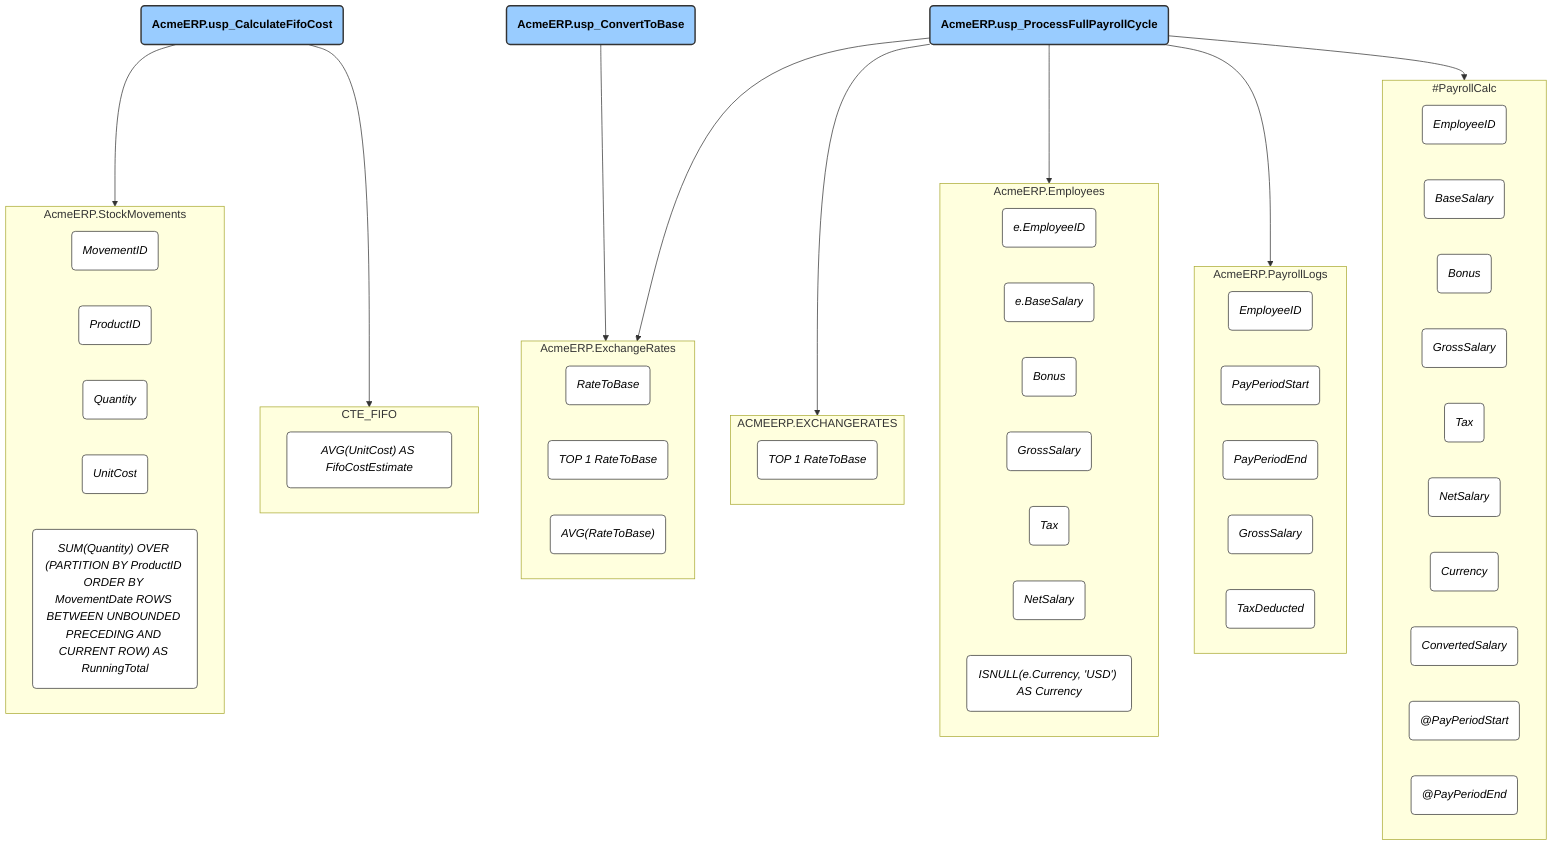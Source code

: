 graph TD
    %% Node styles
    classDef table fill:#f96,stroke:#333,stroke-width:2px,color:#000,font-weight:bold;
    classDef stored_proc fill:#9cf,stroke:#333,stroke-width:2px,color:#000,font-weight:bold;
    classDef column fill:#fff,stroke:#333,stroke-width:1px,color:#000,font-style:italic;


    subgraph ACMEERP_EXCHANGERATES["ACMEERP.EXCHANGERATES"]
        ACMEERP_EXCHANGERATES_TOP_1_RateToBase("TOP 1 RateToBase");
        class ACMEERP_EXCHANGERATES_TOP_1_RateToBase column;
    end

    subgraph AcmeERP_Employees["AcmeERP.Employees"]
        AcmeERP_Employees_e_EmployeeID("e.EmployeeID");
        class AcmeERP_Employees_e_EmployeeID column;
        AcmeERP_Employees_e_BaseSalary("e.BaseSalary");
        class AcmeERP_Employees_e_BaseSalary column;
        AcmeERP_Employees_Bonus("Bonus");
        class AcmeERP_Employees_Bonus column;
        AcmeERP_Employees_GrossSalary("GrossSalary");
        class AcmeERP_Employees_GrossSalary column;
        AcmeERP_Employees_Tax("Tax");
        class AcmeERP_Employees_Tax column;
        AcmeERP_Employees_NetSalary("NetSalary");
        class AcmeERP_Employees_NetSalary column;
        AcmeERP_Employees_ISNULL_e_Currency_USD_AS_Currency("ISNULL(e.Currency, 'USD') AS Currency");
        class AcmeERP_Employees_ISNULL_e_Currency_USD_AS_Currency column;
    end

    subgraph AcmeERP_ExchangeRates["AcmeERP.ExchangeRates"]
        AcmeERP_ExchangeRates_RateToBase("RateToBase");
        class AcmeERP_ExchangeRates_RateToBase column;
        AcmeERP_ExchangeRates_TOP_1_RateToBase("TOP 1 RateToBase");
        class AcmeERP_ExchangeRates_TOP_1_RateToBase column;
        AcmeERP_ExchangeRates_AVG_RateToBase_("AVG(RateToBase)");
        class AcmeERP_ExchangeRates_AVG_RateToBase_ column;
    end

    subgraph AcmeERP_PayrollLogs["AcmeERP.PayrollLogs"]
        AcmeERP_PayrollLogs_EmployeeID("EmployeeID");
        class AcmeERP_PayrollLogs_EmployeeID column;
        AcmeERP_PayrollLogs_PayPeriodStart("PayPeriodStart");
        class AcmeERP_PayrollLogs_PayPeriodStart column;
        AcmeERP_PayrollLogs_PayPeriodEnd("PayPeriodEnd");
        class AcmeERP_PayrollLogs_PayPeriodEnd column;
        AcmeERP_PayrollLogs_GrossSalary("GrossSalary");
        class AcmeERP_PayrollLogs_GrossSalary column;
        AcmeERP_PayrollLogs_TaxDeducted("TaxDeducted");
        class AcmeERP_PayrollLogs_TaxDeducted column;
    end

    subgraph AcmeERP_StockMovements["AcmeERP.StockMovements"]
        AcmeERP_StockMovements_MovementID("MovementID");
        class AcmeERP_StockMovements_MovementID column;
        AcmeERP_StockMovements_ProductID("ProductID");
        class AcmeERP_StockMovements_ProductID column;
        AcmeERP_StockMovements_Quantity("Quantity");
        class AcmeERP_StockMovements_Quantity column;
        AcmeERP_StockMovements_UnitCost("UnitCost");
        class AcmeERP_StockMovements_UnitCost column;
        AcmeERP_StockMovements_SUM_Quantity_OVER_PARTITION_BY_ProductID_ORDER_BY_MovementDate_ROWS_BETWEEN_UNBOUNDED_PRECEDING_AND_CURRENT_ROW_AS_RunningTotal("SUM(Quantity) OVER (PARTITION BY ProductID ORDER BY MovementDate ROWS BETWEEN UNBOUNDED PRECEDING AND CURRENT ROW) AS RunningTotal");
        class AcmeERP_StockMovements_SUM_Quantity_OVER_PARTITION_BY_ProductID_ORDER_BY_MovementDate_ROWS_BETWEEN_UNBOUNDED_PRECEDING_AND_CURRENT_ROW_AS_RunningTotal column;
    end

    subgraph CTE_FIFO["CTE_FIFO"]
        CTE_FIFO_AVG_UnitCost_AS_FifoCostEstimate("AVG(UnitCost) AS FifoCostEstimate");
        class CTE_FIFO_AVG_UnitCost_AS_FifoCostEstimate column;
    end

    subgraph _PayrollCalc["#PayrollCalc"]
        _PayrollCalc_EmployeeID("EmployeeID");
        class _PayrollCalc_EmployeeID column;
        _PayrollCalc_BaseSalary("BaseSalary");
        class _PayrollCalc_BaseSalary column;
        _PayrollCalc_Bonus("Bonus");
        class _PayrollCalc_Bonus column;
        _PayrollCalc_GrossSalary("GrossSalary");
        class _PayrollCalc_GrossSalary column;
        _PayrollCalc_Tax("Tax");
        class _PayrollCalc_Tax column;
        _PayrollCalc_NetSalary("NetSalary");
        class _PayrollCalc_NetSalary column;
        _PayrollCalc_Currency("Currency");
        class _PayrollCalc_Currency column;
        _PayrollCalc_ConvertedSalary("ConvertedSalary");
        class _PayrollCalc_ConvertedSalary column;
        _PayrollCalc__PayPeriodStart("@PayPeriodStart");
        class _PayrollCalc__PayPeriodStart column;
        _PayrollCalc__PayPeriodEnd("@PayPeriodEnd");
        class _PayrollCalc__PayPeriodEnd column;
    end
    AcmeERP_usp_CalculateFifoCost("AcmeERP.usp_CalculateFifoCost");
    class AcmeERP_usp_CalculateFifoCost stored_proc;
    AcmeERP_usp_ConvertToBase("AcmeERP.usp_ConvertToBase");
    class AcmeERP_usp_ConvertToBase stored_proc;
    AcmeERP_usp_ProcessFullPayrollCycle("AcmeERP.usp_ProcessFullPayrollCycle");
    class AcmeERP_usp_ProcessFullPayrollCycle stored_proc;

    %% Relationships
    AcmeERP_usp_CalculateFifoCost --> AcmeERP_StockMovements;
    AcmeERP_usp_CalculateFifoCost --> CTE_FIFO;
    AcmeERP_usp_ConvertToBase --> AcmeERP_ExchangeRates;
    AcmeERP_usp_ProcessFullPayrollCycle --> ACMEERP_EXCHANGERATES;
    AcmeERP_usp_ProcessFullPayrollCycle --> AcmeERP_Employees;
    AcmeERP_usp_ProcessFullPayrollCycle --> AcmeERP_ExchangeRates;
    AcmeERP_usp_ProcessFullPayrollCycle --> AcmeERP_PayrollLogs;
    AcmeERP_usp_ProcessFullPayrollCycle --> _PayrollCalc;